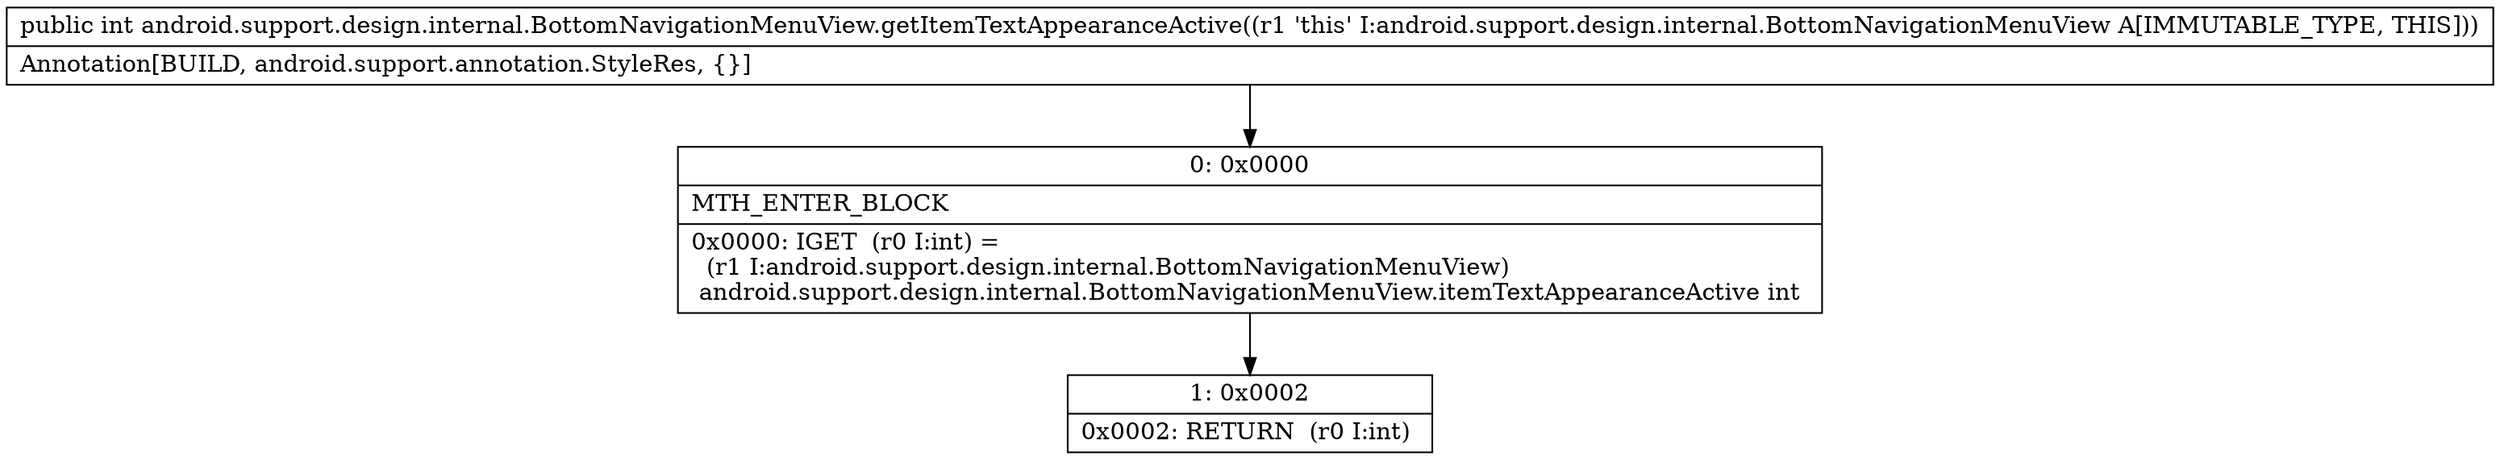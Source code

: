 digraph "CFG forandroid.support.design.internal.BottomNavigationMenuView.getItemTextAppearanceActive()I" {
Node_0 [shape=record,label="{0\:\ 0x0000|MTH_ENTER_BLOCK\l|0x0000: IGET  (r0 I:int) = \l  (r1 I:android.support.design.internal.BottomNavigationMenuView)\l android.support.design.internal.BottomNavigationMenuView.itemTextAppearanceActive int \l}"];
Node_1 [shape=record,label="{1\:\ 0x0002|0x0002: RETURN  (r0 I:int) \l}"];
MethodNode[shape=record,label="{public int android.support.design.internal.BottomNavigationMenuView.getItemTextAppearanceActive((r1 'this' I:android.support.design.internal.BottomNavigationMenuView A[IMMUTABLE_TYPE, THIS]))  | Annotation[BUILD, android.support.annotation.StyleRes, \{\}]\l}"];
MethodNode -> Node_0;
Node_0 -> Node_1;
}

